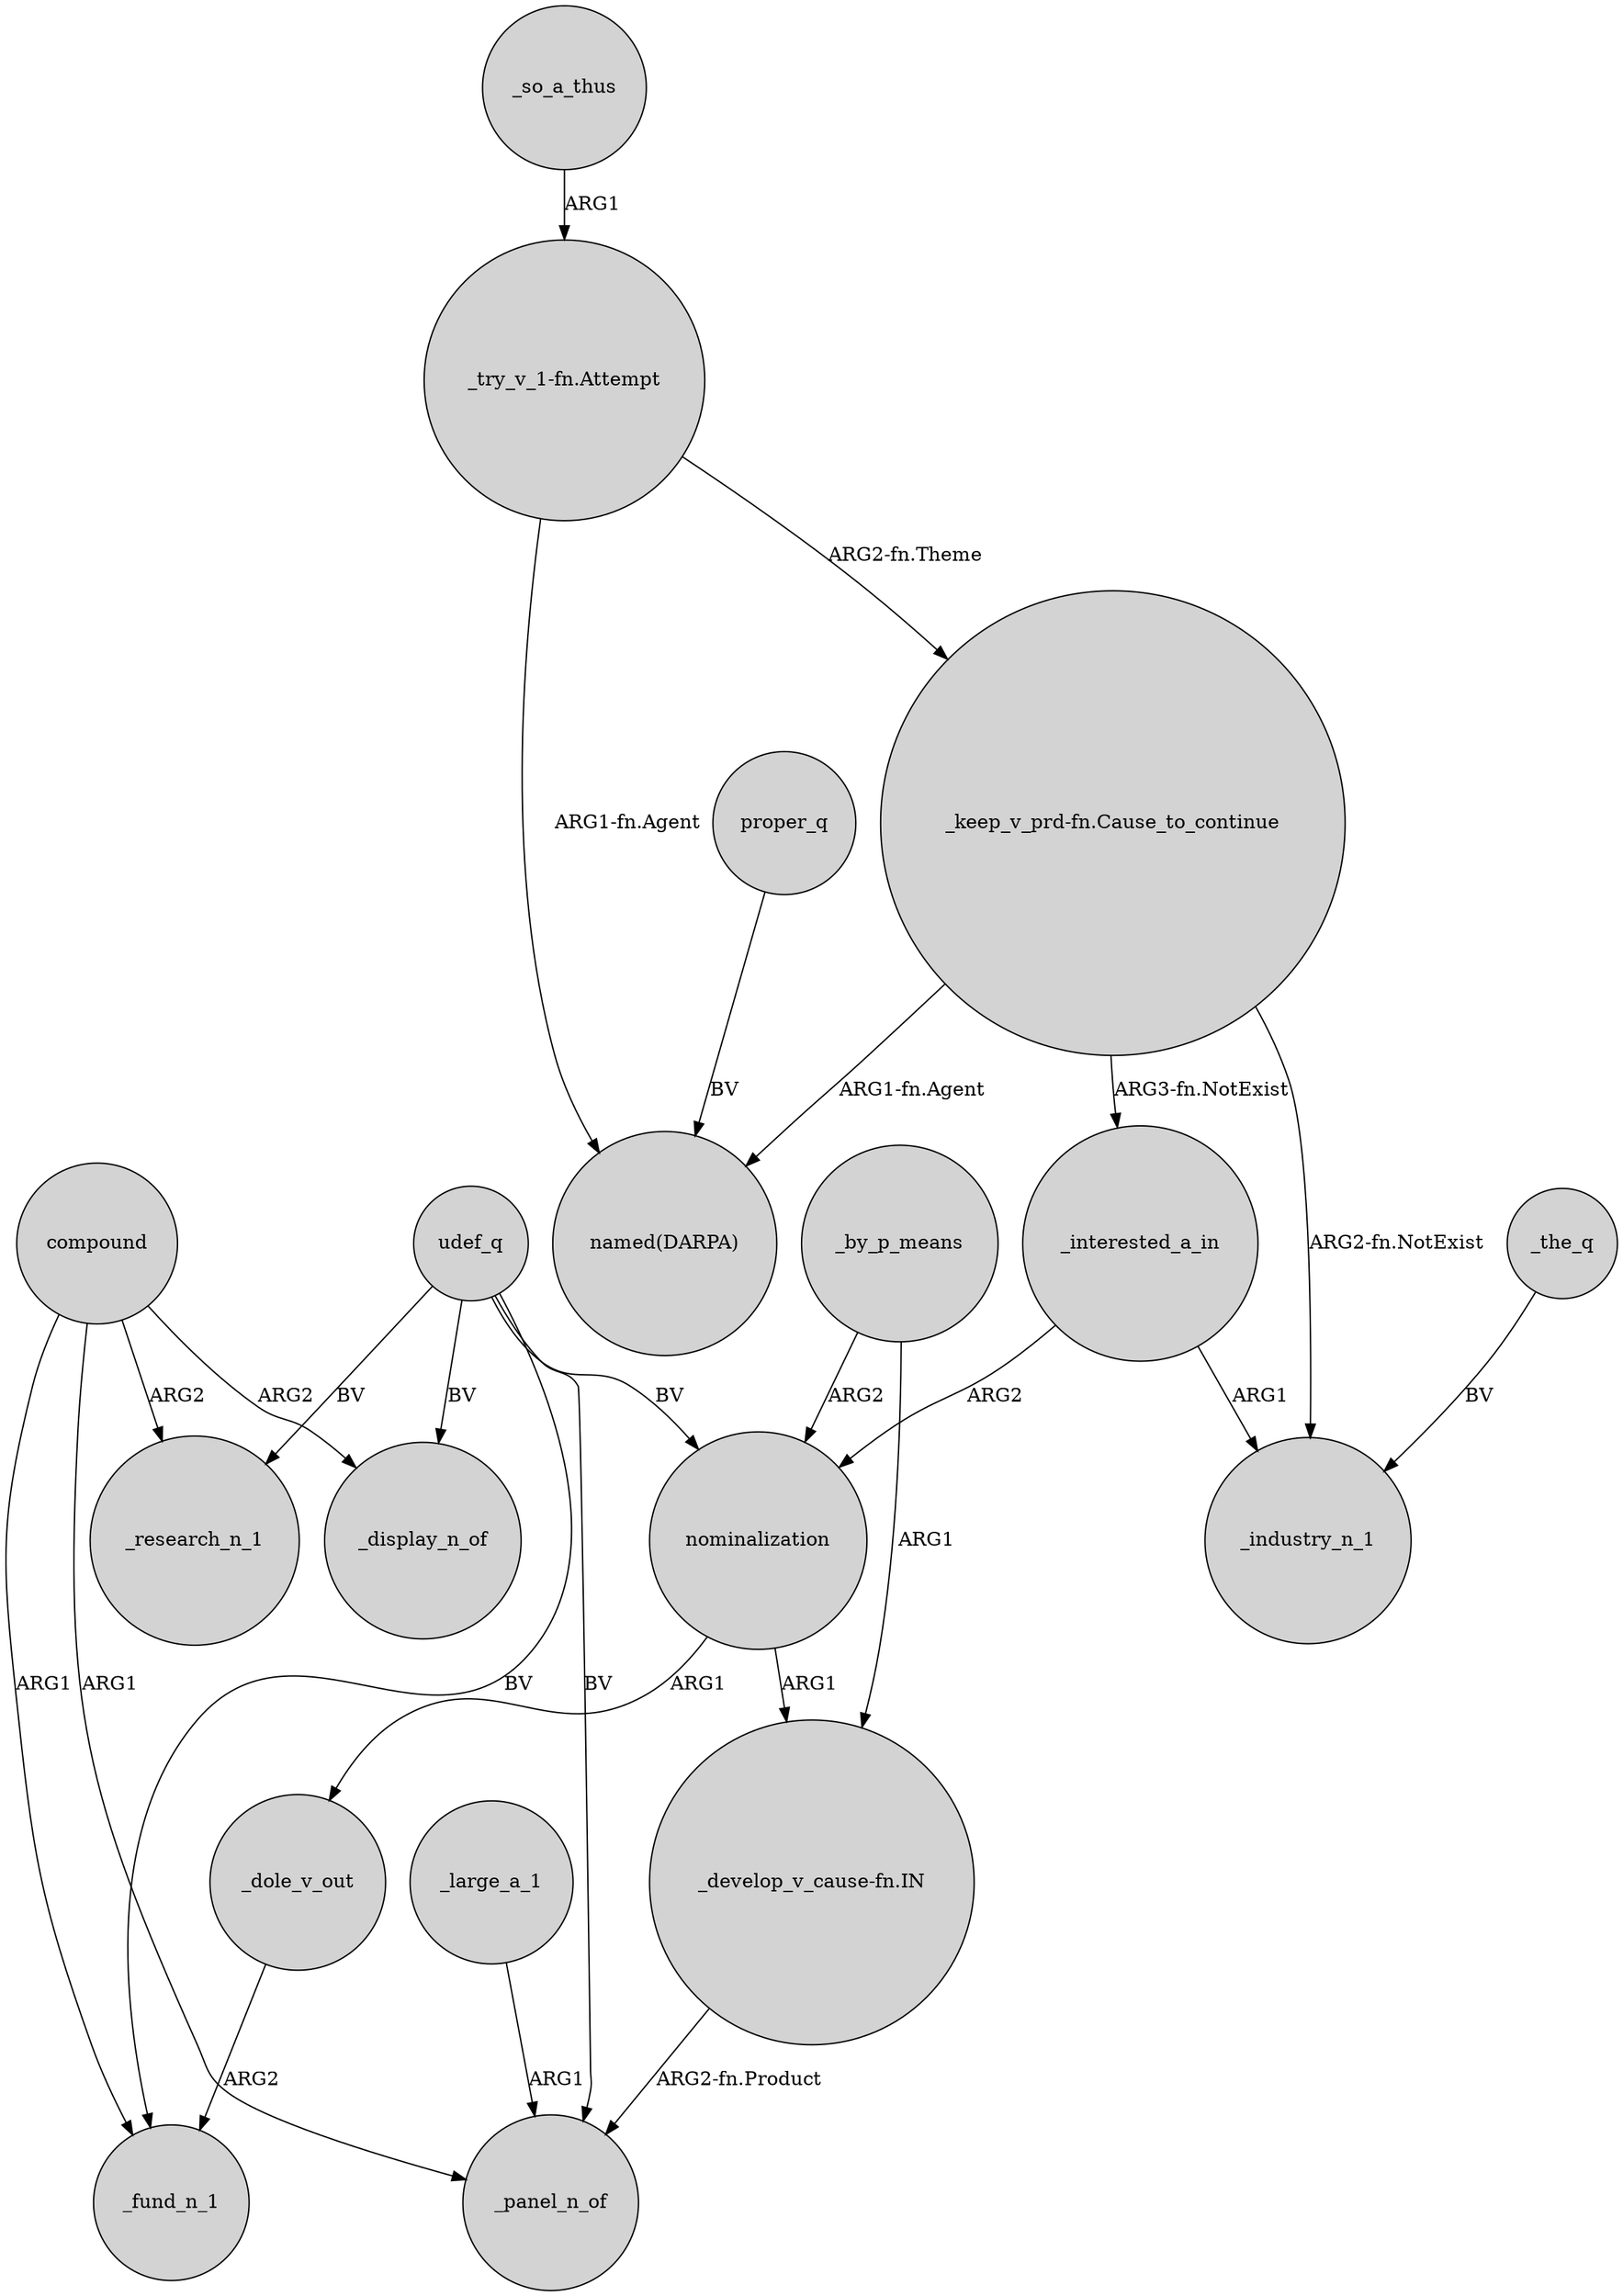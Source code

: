 digraph {
	node [shape=circle style=filled]
	"_develop_v_cause-fn.IN" -> _panel_n_of [label="ARG2-fn.Product"]
	_interested_a_in -> nominalization [label=ARG2]
	_by_p_means -> nominalization [label=ARG2]
	_so_a_thus -> "_try_v_1-fn.Attempt" [label=ARG1]
	udef_q -> _research_n_1 [label=BV]
	nominalization -> "_develop_v_cause-fn.IN" [label=ARG1]
	"_keep_v_prd-fn.Cause_to_continue" -> _interested_a_in [label="ARG3-fn.NotExist"]
	proper_q -> "named(DARPA)" [label=BV]
	_large_a_1 -> _panel_n_of [label=ARG1]
	udef_q -> _display_n_of [label=BV]
	_the_q -> _industry_n_1 [label=BV]
	nominalization -> _dole_v_out [label=ARG1]
	compound -> _panel_n_of [label=ARG1]
	"_try_v_1-fn.Attempt" -> "_keep_v_prd-fn.Cause_to_continue" [label="ARG2-fn.Theme"]
	"_keep_v_prd-fn.Cause_to_continue" -> "named(DARPA)" [label="ARG1-fn.Agent"]
	"_keep_v_prd-fn.Cause_to_continue" -> _industry_n_1 [label="ARG2-fn.NotExist"]
	udef_q -> _panel_n_of [label=BV]
	_by_p_means -> "_develop_v_cause-fn.IN" [label=ARG1]
	udef_q -> _fund_n_1 [label=BV]
	udef_q -> nominalization [label=BV]
	_interested_a_in -> _industry_n_1 [label=ARG1]
	"_try_v_1-fn.Attempt" -> "named(DARPA)" [label="ARG1-fn.Agent"]
	_dole_v_out -> _fund_n_1 [label=ARG2]
	compound -> _research_n_1 [label=ARG2]
	compound -> _display_n_of [label=ARG2]
	compound -> _fund_n_1 [label=ARG1]
}
